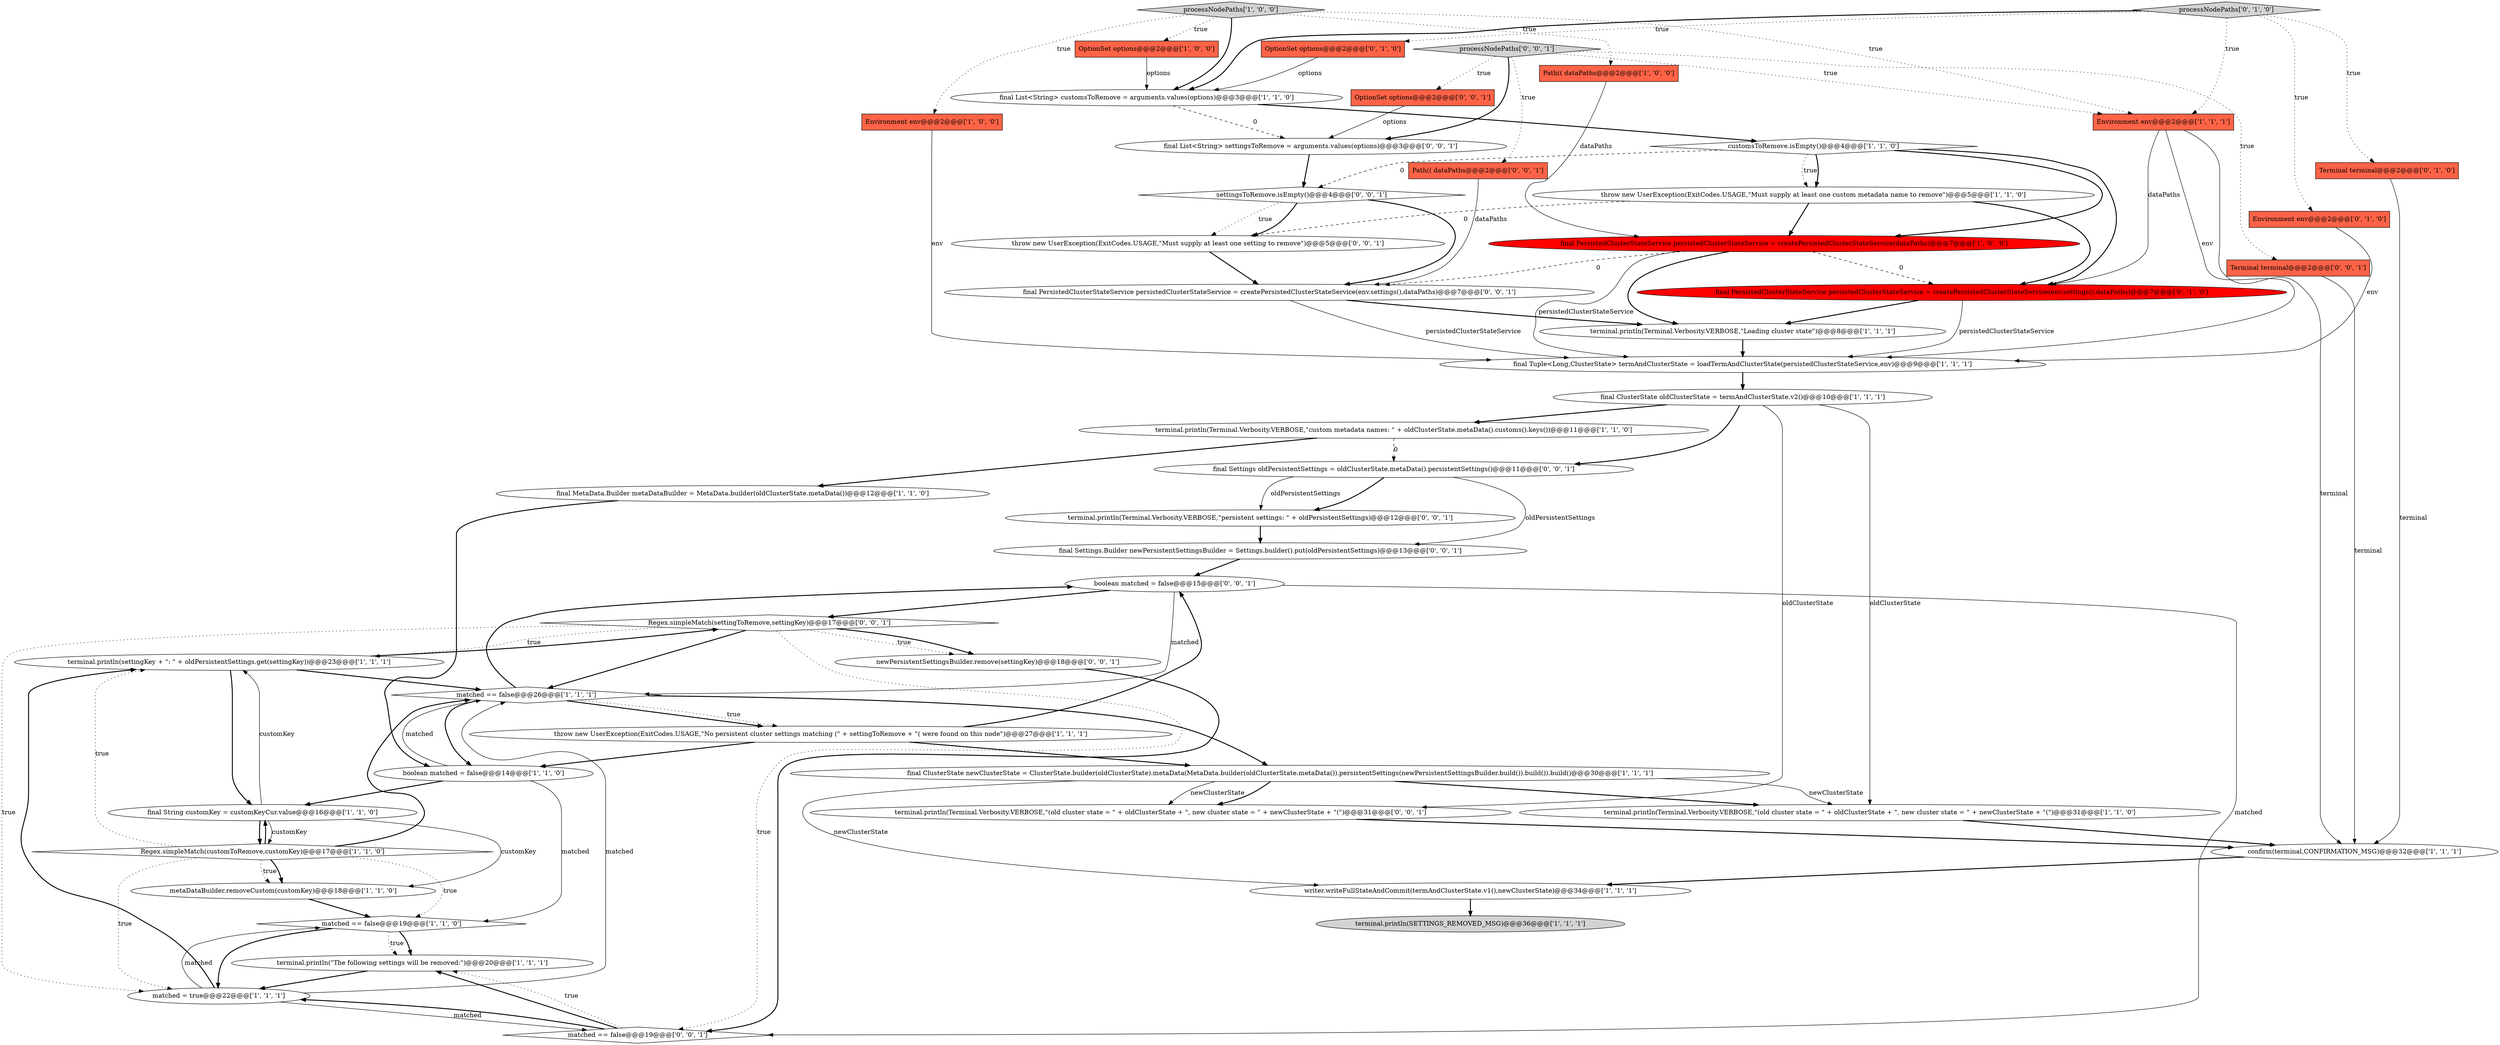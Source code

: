 digraph {
38 [style = filled, label = "final Settings oldPersistentSettings = oldClusterState.metaData().persistentSettings()@@@11@@@['0', '0', '1']", fillcolor = white, shape = ellipse image = "AAA0AAABBB3BBB"];
36 [style = filled, label = "Terminal terminal@@@2@@@['0', '0', '1']", fillcolor = tomato, shape = box image = "AAA0AAABBB3BBB"];
41 [style = filled, label = "Regex.simpleMatch(settingToRemove,settingKey)@@@17@@@['0', '0', '1']", fillcolor = white, shape = diamond image = "AAA0AAABBB3BBB"];
5 [style = filled, label = "final PersistedClusterStateService persistedClusterStateService = createPersistedClusterStateService(dataPaths)@@@7@@@['1', '0', '0']", fillcolor = red, shape = ellipse image = "AAA1AAABBB1BBB"];
6 [style = filled, label = "terminal.println(settingKey + \": \" + oldPersistentSettings.get(settingKey))@@@23@@@['1', '1', '1']", fillcolor = white, shape = ellipse image = "AAA0AAABBB1BBB"];
0 [style = filled, label = "confirm(terminal,CONFIRMATION_MSG)@@@32@@@['1', '1', '1']", fillcolor = white, shape = ellipse image = "AAA0AAABBB1BBB"];
4 [style = filled, label = "terminal.println(Terminal.Verbosity.VERBOSE,\"(old cluster state = \" + oldClusterState + \", new cluster state = \" + newClusterState + \"(\")@@@31@@@['1', '1', '0']", fillcolor = white, shape = ellipse image = "AAA0AAABBB1BBB"];
28 [style = filled, label = "final MetaData.Builder metaDataBuilder = MetaData.builder(oldClusterState.metaData())@@@12@@@['1', '1', '0']", fillcolor = white, shape = ellipse image = "AAA0AAABBB1BBB"];
42 [style = filled, label = "OptionSet options@@@2@@@['0', '0', '1']", fillcolor = tomato, shape = box image = "AAA0AAABBB3BBB"];
8 [style = filled, label = "Path(( dataPaths@@@2@@@['1', '0', '0']", fillcolor = tomato, shape = box image = "AAA0AAABBB1BBB"];
16 [style = filled, label = "terminal.println(SETTINGS_REMOVED_MSG)@@@36@@@['1', '1', '1']", fillcolor = lightgray, shape = ellipse image = "AAA0AAABBB1BBB"];
20 [style = filled, label = "throw new UserException(ExitCodes.USAGE,\"No persistent cluster settings matching (\" + settingToRemove + \"( were found on this node\")@@@27@@@['1', '1', '1']", fillcolor = white, shape = ellipse image = "AAA0AAABBB1BBB"];
43 [style = filled, label = "processNodePaths['0', '0', '1']", fillcolor = lightgray, shape = diamond image = "AAA0AAABBB3BBB"];
35 [style = filled, label = "final List<String> settingsToRemove = arguments.values(options)@@@3@@@['0', '0', '1']", fillcolor = white, shape = ellipse image = "AAA0AAABBB3BBB"];
47 [style = filled, label = "Path(( dataPaths@@@2@@@['0', '0', '1']", fillcolor = tomato, shape = box image = "AAA0AAABBB3BBB"];
18 [style = filled, label = "Environment env@@@2@@@['1', '0', '0']", fillcolor = tomato, shape = box image = "AAA0AAABBB1BBB"];
49 [style = filled, label = "matched == false@@@19@@@['0', '0', '1']", fillcolor = white, shape = diamond image = "AAA0AAABBB3BBB"];
24 [style = filled, label = "final String customKey = customKeyCur.value@@@16@@@['1', '1', '0']", fillcolor = white, shape = ellipse image = "AAA0AAABBB1BBB"];
26 [style = filled, label = "boolean matched = false@@@14@@@['1', '1', '0']", fillcolor = white, shape = ellipse image = "AAA0AAABBB1BBB"];
11 [style = filled, label = "processNodePaths['1', '0', '0']", fillcolor = lightgray, shape = diamond image = "AAA0AAABBB1BBB"];
22 [style = filled, label = "Environment env@@@2@@@['1', '1', '1']", fillcolor = tomato, shape = box image = "AAA0AAABBB1BBB"];
40 [style = filled, label = "newPersistentSettingsBuilder.remove(settingKey)@@@18@@@['0', '0', '1']", fillcolor = white, shape = ellipse image = "AAA0AAABBB3BBB"];
30 [style = filled, label = "processNodePaths['0', '1', '0']", fillcolor = lightgray, shape = diamond image = "AAA0AAABBB2BBB"];
33 [style = filled, label = "final PersistedClusterStateService persistedClusterStateService = createPersistedClusterStateService(env.settings(),dataPaths)@@@7@@@['0', '1', '0']", fillcolor = red, shape = ellipse image = "AAA1AAABBB2BBB"];
3 [style = filled, label = "terminal.println(Terminal.Verbosity.VERBOSE,\"Loading cluster state\")@@@8@@@['1', '1', '1']", fillcolor = white, shape = ellipse image = "AAA0AAABBB1BBB"];
32 [style = filled, label = "Terminal terminal@@@2@@@['0', '1', '0']", fillcolor = tomato, shape = box image = "AAA0AAABBB2BBB"];
13 [style = filled, label = "terminal.println(\"The following settings will be removed:\")@@@20@@@['1', '1', '1']", fillcolor = white, shape = ellipse image = "AAA0AAABBB1BBB"];
29 [style = filled, label = "Environment env@@@2@@@['0', '1', '0']", fillcolor = tomato, shape = box image = "AAA0AAABBB2BBB"];
17 [style = filled, label = "Regex.simpleMatch(customToRemove,customKey)@@@17@@@['1', '1', '0']", fillcolor = white, shape = diamond image = "AAA0AAABBB1BBB"];
23 [style = filled, label = "matched == false@@@19@@@['1', '1', '0']", fillcolor = white, shape = diamond image = "AAA0AAABBB1BBB"];
1 [style = filled, label = "final List<String> customsToRemove = arguments.values(options)@@@3@@@['1', '1', '0']", fillcolor = white, shape = ellipse image = "AAA0AAABBB1BBB"];
7 [style = filled, label = "matched == false@@@26@@@['1', '1', '1']", fillcolor = white, shape = diamond image = "AAA0AAABBB1BBB"];
19 [style = filled, label = "matched = true@@@22@@@['1', '1', '1']", fillcolor = white, shape = ellipse image = "AAA0AAABBB1BBB"];
25 [style = filled, label = "writer.writeFullStateAndCommit(termAndClusterState.v1(),newClusterState)@@@34@@@['1', '1', '1']", fillcolor = white, shape = ellipse image = "AAA0AAABBB1BBB"];
46 [style = filled, label = "settingsToRemove.isEmpty()@@@4@@@['0', '0', '1']", fillcolor = white, shape = diamond image = "AAA0AAABBB3BBB"];
39 [style = filled, label = "terminal.println(Terminal.Verbosity.VERBOSE,\"persistent settings: \" + oldPersistentSettings)@@@12@@@['0', '0', '1']", fillcolor = white, shape = ellipse image = "AAA0AAABBB3BBB"];
31 [style = filled, label = "OptionSet options@@@2@@@['0', '1', '0']", fillcolor = tomato, shape = box image = "AAA0AAABBB2BBB"];
10 [style = filled, label = "customsToRemove.isEmpty()@@@4@@@['1', '1', '0']", fillcolor = white, shape = diamond image = "AAA0AAABBB1BBB"];
48 [style = filled, label = "final Settings.Builder newPersistentSettingsBuilder = Settings.builder().put(oldPersistentSettings)@@@13@@@['0', '0', '1']", fillcolor = white, shape = ellipse image = "AAA0AAABBB3BBB"];
44 [style = filled, label = "final PersistedClusterStateService persistedClusterStateService = createPersistedClusterStateService(env.settings(),dataPaths)@@@7@@@['0', '0', '1']", fillcolor = white, shape = ellipse image = "AAA0AAABBB3BBB"];
15 [style = filled, label = "metaDataBuilder.removeCustom(customKey)@@@18@@@['1', '1', '0']", fillcolor = white, shape = ellipse image = "AAA0AAABBB1BBB"];
27 [style = filled, label = "final ClusterState oldClusterState = termAndClusterState.v2()@@@10@@@['1', '1', '1']", fillcolor = white, shape = ellipse image = "AAA0AAABBB1BBB"];
2 [style = filled, label = "OptionSet options@@@2@@@['1', '0', '0']", fillcolor = tomato, shape = box image = "AAA0AAABBB1BBB"];
45 [style = filled, label = "throw new UserException(ExitCodes.USAGE,\"Must supply at least one setting to remove\")@@@5@@@['0', '0', '1']", fillcolor = white, shape = ellipse image = "AAA0AAABBB3BBB"];
9 [style = filled, label = "throw new UserException(ExitCodes.USAGE,\"Must supply at least one custom metadata name to remove\")@@@5@@@['1', '1', '0']", fillcolor = white, shape = ellipse image = "AAA0AAABBB1BBB"];
21 [style = filled, label = "final Tuple<Long,ClusterState> termAndClusterState = loadTermAndClusterState(persistedClusterStateService,env)@@@9@@@['1', '1', '1']", fillcolor = white, shape = ellipse image = "AAA0AAABBB1BBB"];
37 [style = filled, label = "boolean matched = false@@@15@@@['0', '0', '1']", fillcolor = white, shape = ellipse image = "AAA0AAABBB3BBB"];
14 [style = filled, label = "final ClusterState newClusterState = ClusterState.builder(oldClusterState).metaData(MetaData.builder(oldClusterState.metaData()).persistentSettings(newPersistentSettingsBuilder.build()).build()).build()@@@30@@@['1', '1', '1']", fillcolor = white, shape = ellipse image = "AAA0AAABBB1BBB"];
34 [style = filled, label = "terminal.println(Terminal.Verbosity.VERBOSE,\"(old cluster state = \" + oldClusterState + \", new cluster state = \" + newClusterState + \"(\")@@@31@@@['0', '0', '1']", fillcolor = white, shape = ellipse image = "AAA0AAABBB3BBB"];
12 [style = filled, label = "terminal.println(Terminal.Verbosity.VERBOSE,\"custom metadata names: \" + oldClusterState.metaData().customs().keys())@@@11@@@['1', '1', '0']", fillcolor = white, shape = ellipse image = "AAA0AAABBB1BBB"];
42->35 [style = solid, label="options"];
5->3 [style = bold, label=""];
12->38 [style = dashed, label="0"];
5->21 [style = solid, label="persistedClusterStateService"];
29->21 [style = solid, label="env"];
27->38 [style = bold, label=""];
40->49 [style = bold, label=""];
27->4 [style = solid, label="oldClusterState"];
17->6 [style = dotted, label="true"];
20->26 [style = bold, label=""];
26->7 [style = solid, label="matched"];
8->5 [style = solid, label="dataPaths"];
38->39 [style = bold, label=""];
7->26 [style = bold, label=""];
7->14 [style = bold, label=""];
11->2 [style = dotted, label="true"];
17->15 [style = dotted, label="true"];
41->40 [style = dotted, label="true"];
26->23 [style = solid, label="matched"];
14->25 [style = solid, label="newClusterState"];
43->35 [style = bold, label=""];
23->13 [style = bold, label=""];
0->25 [style = bold, label=""];
49->13 [style = bold, label=""];
24->17 [style = bold, label=""];
6->41 [style = bold, label=""];
27->34 [style = solid, label="oldClusterState"];
20->37 [style = bold, label=""];
9->5 [style = bold, label=""];
11->8 [style = dotted, label="true"];
36->0 [style = solid, label="terminal"];
41->49 [style = dotted, label="true"];
24->6 [style = solid, label="customKey"];
14->34 [style = solid, label="newClusterState"];
48->37 [style = bold, label=""];
12->28 [style = bold, label=""];
33->3 [style = bold, label=""];
27->12 [style = bold, label=""];
9->33 [style = bold, label=""];
19->49 [style = solid, label="matched"];
44->3 [style = bold, label=""];
14->4 [style = solid, label="newClusterState"];
7->37 [style = bold, label=""];
20->14 [style = bold, label=""];
38->48 [style = solid, label="oldPersistentSettings"];
9->45 [style = dashed, label="0"];
26->24 [style = bold, label=""];
19->6 [style = bold, label=""];
34->0 [style = bold, label=""];
17->23 [style = dotted, label="true"];
4->0 [style = bold, label=""];
30->29 [style = dotted, label="true"];
5->33 [style = dashed, label="0"];
17->15 [style = bold, label=""];
24->17 [style = solid, label="customKey"];
30->32 [style = dotted, label="true"];
46->45 [style = dotted, label="true"];
22->0 [style = solid, label="terminal"];
43->47 [style = dotted, label="true"];
6->7 [style = bold, label=""];
14->4 [style = bold, label=""];
46->44 [style = bold, label=""];
43->22 [style = dotted, label="true"];
2->1 [style = solid, label="options"];
47->44 [style = solid, label="dataPaths"];
49->13 [style = dotted, label="true"];
1->35 [style = dashed, label="0"];
21->27 [style = bold, label=""];
31->1 [style = solid, label="options"];
18->21 [style = solid, label="env"];
37->41 [style = bold, label=""];
28->26 [style = bold, label=""];
6->24 [style = bold, label=""];
19->23 [style = solid, label="matched"];
7->20 [style = bold, label=""];
10->9 [style = dotted, label="true"];
25->16 [style = bold, label=""];
45->44 [style = bold, label=""];
44->21 [style = solid, label="persistedClusterStateService"];
10->46 [style = dashed, label="0"];
13->19 [style = bold, label=""];
33->21 [style = solid, label="persistedClusterStateService"];
24->15 [style = solid, label="customKey"];
10->5 [style = bold, label=""];
41->40 [style = bold, label=""];
23->19 [style = bold, label=""];
23->13 [style = dotted, label="true"];
49->19 [style = bold, label=""];
17->19 [style = dotted, label="true"];
3->21 [style = bold, label=""];
10->9 [style = bold, label=""];
10->33 [style = bold, label=""];
32->0 [style = solid, label="terminal"];
43->36 [style = dotted, label="true"];
41->19 [style = dotted, label="true"];
30->31 [style = dotted, label="true"];
38->39 [style = solid, label="oldPersistentSettings"];
5->44 [style = dashed, label="0"];
15->23 [style = bold, label=""];
39->48 [style = bold, label=""];
30->1 [style = bold, label=""];
41->7 [style = bold, label=""];
22->33 [style = solid, label="dataPaths"];
11->1 [style = bold, label=""];
41->6 [style = dotted, label="true"];
22->21 [style = solid, label="env"];
14->34 [style = bold, label=""];
11->18 [style = dotted, label="true"];
43->42 [style = dotted, label="true"];
11->22 [style = dotted, label="true"];
7->20 [style = dotted, label="true"];
17->7 [style = bold, label=""];
17->24 [style = bold, label=""];
37->7 [style = solid, label="matched"];
46->45 [style = bold, label=""];
37->49 [style = solid, label="matched"];
30->22 [style = dotted, label="true"];
19->7 [style = solid, label="matched"];
1->10 [style = bold, label=""];
35->46 [style = bold, label=""];
}
